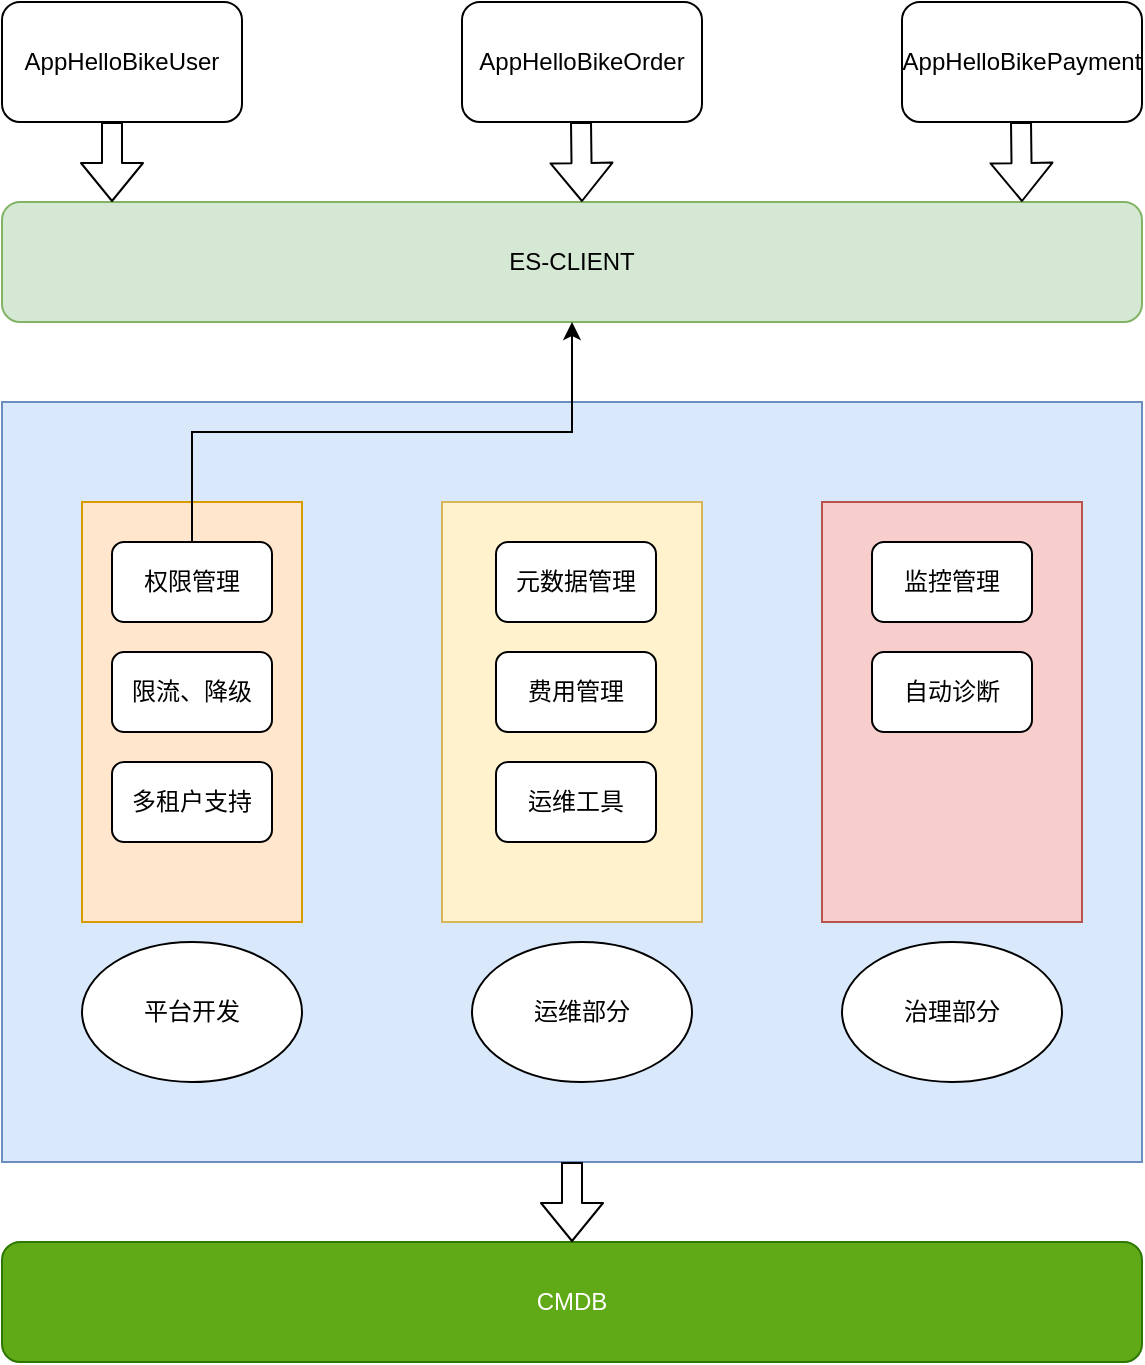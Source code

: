<mxfile version="12.7.4" type="github">
  <diagram id="kvuolwtk9OOCn_3RF2M_" name="第 1 页">
    <mxGraphModel dx="1351" dy="731" grid="1" gridSize="10" guides="1" tooltips="1" connect="1" arrows="1" fold="1" page="1" pageScale="1" pageWidth="827" pageHeight="1169" math="0" shadow="0">
      <root>
        <mxCell id="0" />
        <mxCell id="1" parent="0" />
        <mxCell id="WMp-n1UvFVCV1KFQ41O--1" value="AppHelloBikeUser" style="rounded=1;whiteSpace=wrap;html=1;" vertex="1" parent="1">
          <mxGeometry x="110" y="90" width="120" height="60" as="geometry" />
        </mxCell>
        <mxCell id="WMp-n1UvFVCV1KFQ41O--2" value="&lt;span style=&quot;white-space: normal&quot;&gt;AppHelloBikeOrder&lt;/span&gt;" style="rounded=1;whiteSpace=wrap;html=1;" vertex="1" parent="1">
          <mxGeometry x="340" y="90" width="120" height="60" as="geometry" />
        </mxCell>
        <mxCell id="WMp-n1UvFVCV1KFQ41O--3" value="&lt;span style=&quot;white-space: normal&quot;&gt;AppHelloBikePayment&lt;/span&gt;" style="rounded=1;whiteSpace=wrap;html=1;" vertex="1" parent="1">
          <mxGeometry x="560" y="90" width="120" height="60" as="geometry" />
        </mxCell>
        <mxCell id="WMp-n1UvFVCV1KFQ41O--4" value="&lt;div&gt;&lt;span&gt;ES-CLIENT&lt;/span&gt;&lt;/div&gt;" style="rounded=1;whiteSpace=wrap;html=1;fillColor=#d5e8d4;strokeColor=#82b366;align=center;" vertex="1" parent="1">
          <mxGeometry x="110" y="190" width="570" height="60" as="geometry" />
        </mxCell>
        <mxCell id="WMp-n1UvFVCV1KFQ41O--6" value="" style="rounded=0;whiteSpace=wrap;html=1;fillColor=#dae8fc;strokeColor=#6c8ebf;" vertex="1" parent="1">
          <mxGeometry x="110" y="290" width="570" height="380" as="geometry" />
        </mxCell>
        <mxCell id="WMp-n1UvFVCV1KFQ41O--12" value="" style="rounded=0;whiteSpace=wrap;html=1;fillColor=#ffe6cc;strokeColor=#d79b00;" vertex="1" parent="1">
          <mxGeometry x="150" y="340" width="110" height="210" as="geometry" />
        </mxCell>
        <mxCell id="WMp-n1UvFVCV1KFQ41O--13" value="" style="rounded=0;whiteSpace=wrap;html=1;fillColor=#fff2cc;strokeColor=#d6b656;" vertex="1" parent="1">
          <mxGeometry x="330" y="340" width="130" height="210" as="geometry" />
        </mxCell>
        <mxCell id="WMp-n1UvFVCV1KFQ41O--14" value="" style="rounded=0;whiteSpace=wrap;html=1;fillColor=#f8cecc;strokeColor=#b85450;align=left;" vertex="1" parent="1">
          <mxGeometry x="520" y="340" width="130" height="210" as="geometry" />
        </mxCell>
        <mxCell id="WMp-n1UvFVCV1KFQ41O--20" style="edgeStyle=orthogonalEdgeStyle;rounded=0;orthogonalLoop=1;jettySize=auto;html=1;exitX=0.5;exitY=0;exitDx=0;exitDy=0;" edge="1" parent="1" source="WMp-n1UvFVCV1KFQ41O--16" target="WMp-n1UvFVCV1KFQ41O--4">
          <mxGeometry relative="1" as="geometry" />
        </mxCell>
        <mxCell id="WMp-n1UvFVCV1KFQ41O--16" value="权限管理" style="rounded=1;whiteSpace=wrap;html=1;" vertex="1" parent="1">
          <mxGeometry x="165" y="360" width="80" height="40" as="geometry" />
        </mxCell>
        <mxCell id="WMp-n1UvFVCV1KFQ41O--17" value="" style="shape=flexArrow;endArrow=classic;html=1;" edge="1" parent="1">
          <mxGeometry width="50" height="50" relative="1" as="geometry">
            <mxPoint x="165" y="150" as="sourcePoint" />
            <mxPoint x="165" y="190" as="targetPoint" />
          </mxGeometry>
        </mxCell>
        <mxCell id="WMp-n1UvFVCV1KFQ41O--18" value="" style="shape=flexArrow;endArrow=classic;html=1;" edge="1" parent="1">
          <mxGeometry width="50" height="50" relative="1" as="geometry">
            <mxPoint x="399.5" y="150" as="sourcePoint" />
            <mxPoint x="400" y="190" as="targetPoint" />
          </mxGeometry>
        </mxCell>
        <mxCell id="WMp-n1UvFVCV1KFQ41O--19" value="" style="shape=flexArrow;endArrow=classic;html=1;" edge="1" parent="1">
          <mxGeometry width="50" height="50" relative="1" as="geometry">
            <mxPoint x="619.5" y="150" as="sourcePoint" />
            <mxPoint x="620" y="190" as="targetPoint" />
          </mxGeometry>
        </mxCell>
        <mxCell id="WMp-n1UvFVCV1KFQ41O--21" value="限流、降级" style="rounded=1;whiteSpace=wrap;html=1;" vertex="1" parent="1">
          <mxGeometry x="165" y="415" width="80" height="40" as="geometry" />
        </mxCell>
        <mxCell id="WMp-n1UvFVCV1KFQ41O--22" value="多租户支持" style="rounded=1;whiteSpace=wrap;html=1;" vertex="1" parent="1">
          <mxGeometry x="165" y="470" width="80" height="40" as="geometry" />
        </mxCell>
        <mxCell id="WMp-n1UvFVCV1KFQ41O--23" value="元数据管理" style="rounded=1;whiteSpace=wrap;html=1;" vertex="1" parent="1">
          <mxGeometry x="357" y="360" width="80" height="40" as="geometry" />
        </mxCell>
        <mxCell id="WMp-n1UvFVCV1KFQ41O--24" value="费用管理" style="rounded=1;whiteSpace=wrap;html=1;" vertex="1" parent="1">
          <mxGeometry x="357" y="415" width="80" height="40" as="geometry" />
        </mxCell>
        <mxCell id="WMp-n1UvFVCV1KFQ41O--25" value="运维工具" style="rounded=1;whiteSpace=wrap;html=1;" vertex="1" parent="1">
          <mxGeometry x="357" y="470" width="80" height="40" as="geometry" />
        </mxCell>
        <mxCell id="WMp-n1UvFVCV1KFQ41O--26" value="监控管理" style="rounded=1;whiteSpace=wrap;html=1;" vertex="1" parent="1">
          <mxGeometry x="545" y="360" width="80" height="40" as="geometry" />
        </mxCell>
        <mxCell id="WMp-n1UvFVCV1KFQ41O--27" value="自动诊断" style="rounded=1;whiteSpace=wrap;html=1;" vertex="1" parent="1">
          <mxGeometry x="545" y="415" width="80" height="40" as="geometry" />
        </mxCell>
        <mxCell id="WMp-n1UvFVCV1KFQ41O--33" value="平台开发" style="ellipse;whiteSpace=wrap;html=1;" vertex="1" parent="1">
          <mxGeometry x="150" y="560" width="110" height="70" as="geometry" />
        </mxCell>
        <mxCell id="WMp-n1UvFVCV1KFQ41O--34" value="运维部分" style="ellipse;whiteSpace=wrap;html=1;" vertex="1" parent="1">
          <mxGeometry x="345" y="560" width="110" height="70" as="geometry" />
        </mxCell>
        <mxCell id="WMp-n1UvFVCV1KFQ41O--35" value="治理部分" style="ellipse;whiteSpace=wrap;html=1;" vertex="1" parent="1">
          <mxGeometry x="530" y="560" width="110" height="70" as="geometry" />
        </mxCell>
        <mxCell id="WMp-n1UvFVCV1KFQ41O--36" value="CMDB" style="rounded=1;whiteSpace=wrap;html=1;fillColor=#60a917;strokeColor=#2D7600;fontColor=#ffffff;" vertex="1" parent="1">
          <mxGeometry x="110" y="710" width="570" height="60" as="geometry" />
        </mxCell>
        <mxCell id="WMp-n1UvFVCV1KFQ41O--37" value="" style="shape=flexArrow;endArrow=classic;html=1;exitX=0.5;exitY=1;exitDx=0;exitDy=0;" edge="1" parent="1" source="WMp-n1UvFVCV1KFQ41O--6" target="WMp-n1UvFVCV1KFQ41O--36">
          <mxGeometry width="50" height="50" relative="1" as="geometry">
            <mxPoint x="20" y="680" as="sourcePoint" />
            <mxPoint x="20" y="720" as="targetPoint" />
          </mxGeometry>
        </mxCell>
      </root>
    </mxGraphModel>
  </diagram>
</mxfile>
